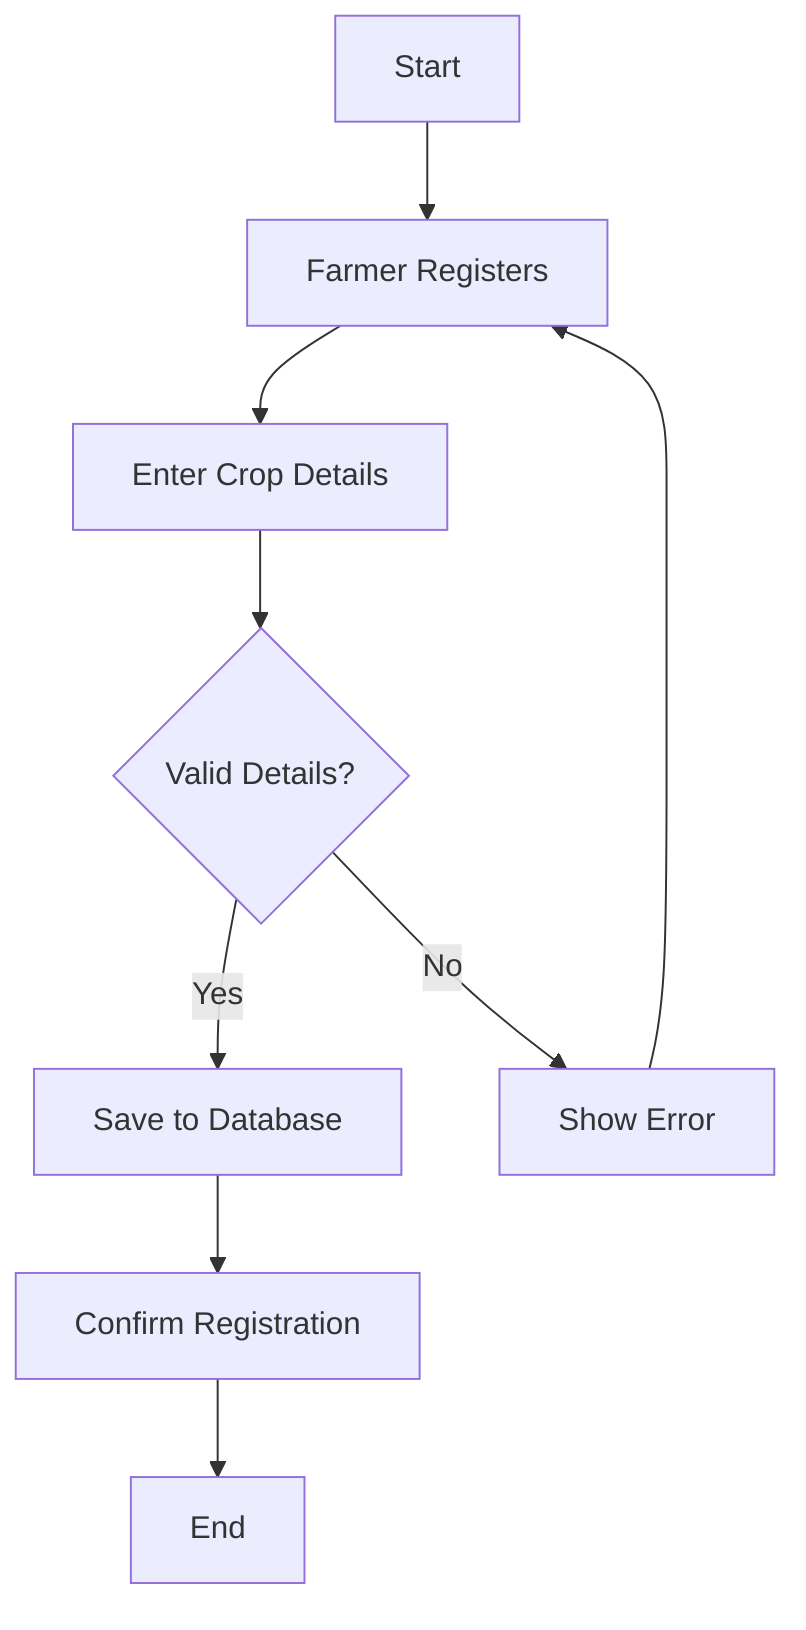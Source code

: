 flowchart TD
    A[Start] --> B[Farmer Registers]
    B --> C[Enter Crop Details]
    C --> D{Valid Details?}
    D -->|Yes| E[Save to Database]
    D -->|No| F[Show Error]
    E --> G[Confirm Registration]
    F --> B
    G --> H[End]